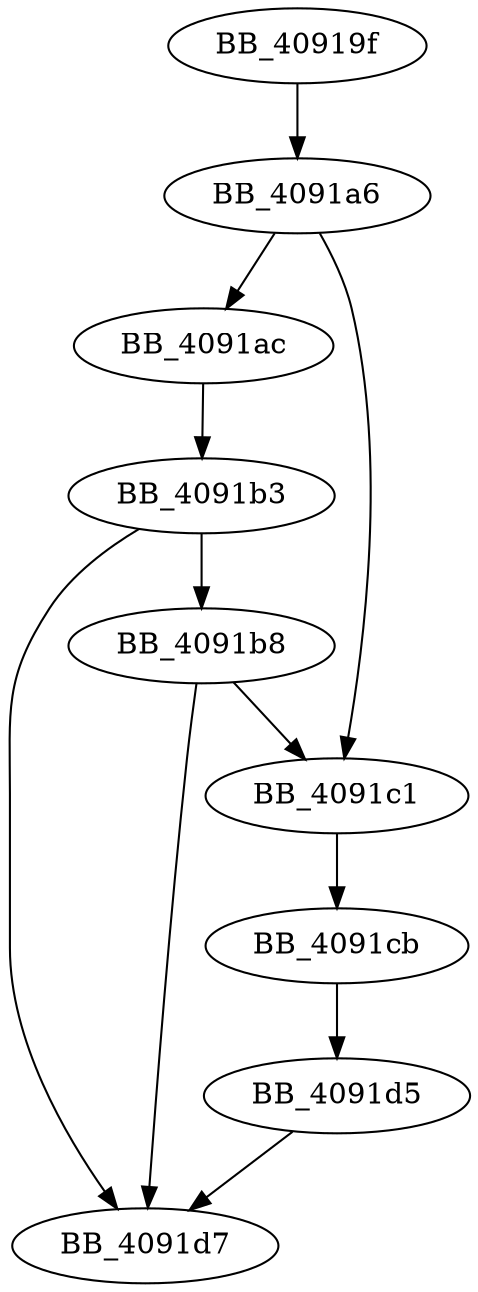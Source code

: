 DiGraph __FF_MSGBANNER{
BB_40919f->BB_4091a6
BB_4091a6->BB_4091ac
BB_4091a6->BB_4091c1
BB_4091ac->BB_4091b3
BB_4091b3->BB_4091b8
BB_4091b3->BB_4091d7
BB_4091b8->BB_4091c1
BB_4091b8->BB_4091d7
BB_4091c1->BB_4091cb
BB_4091cb->BB_4091d5
BB_4091d5->BB_4091d7
}
